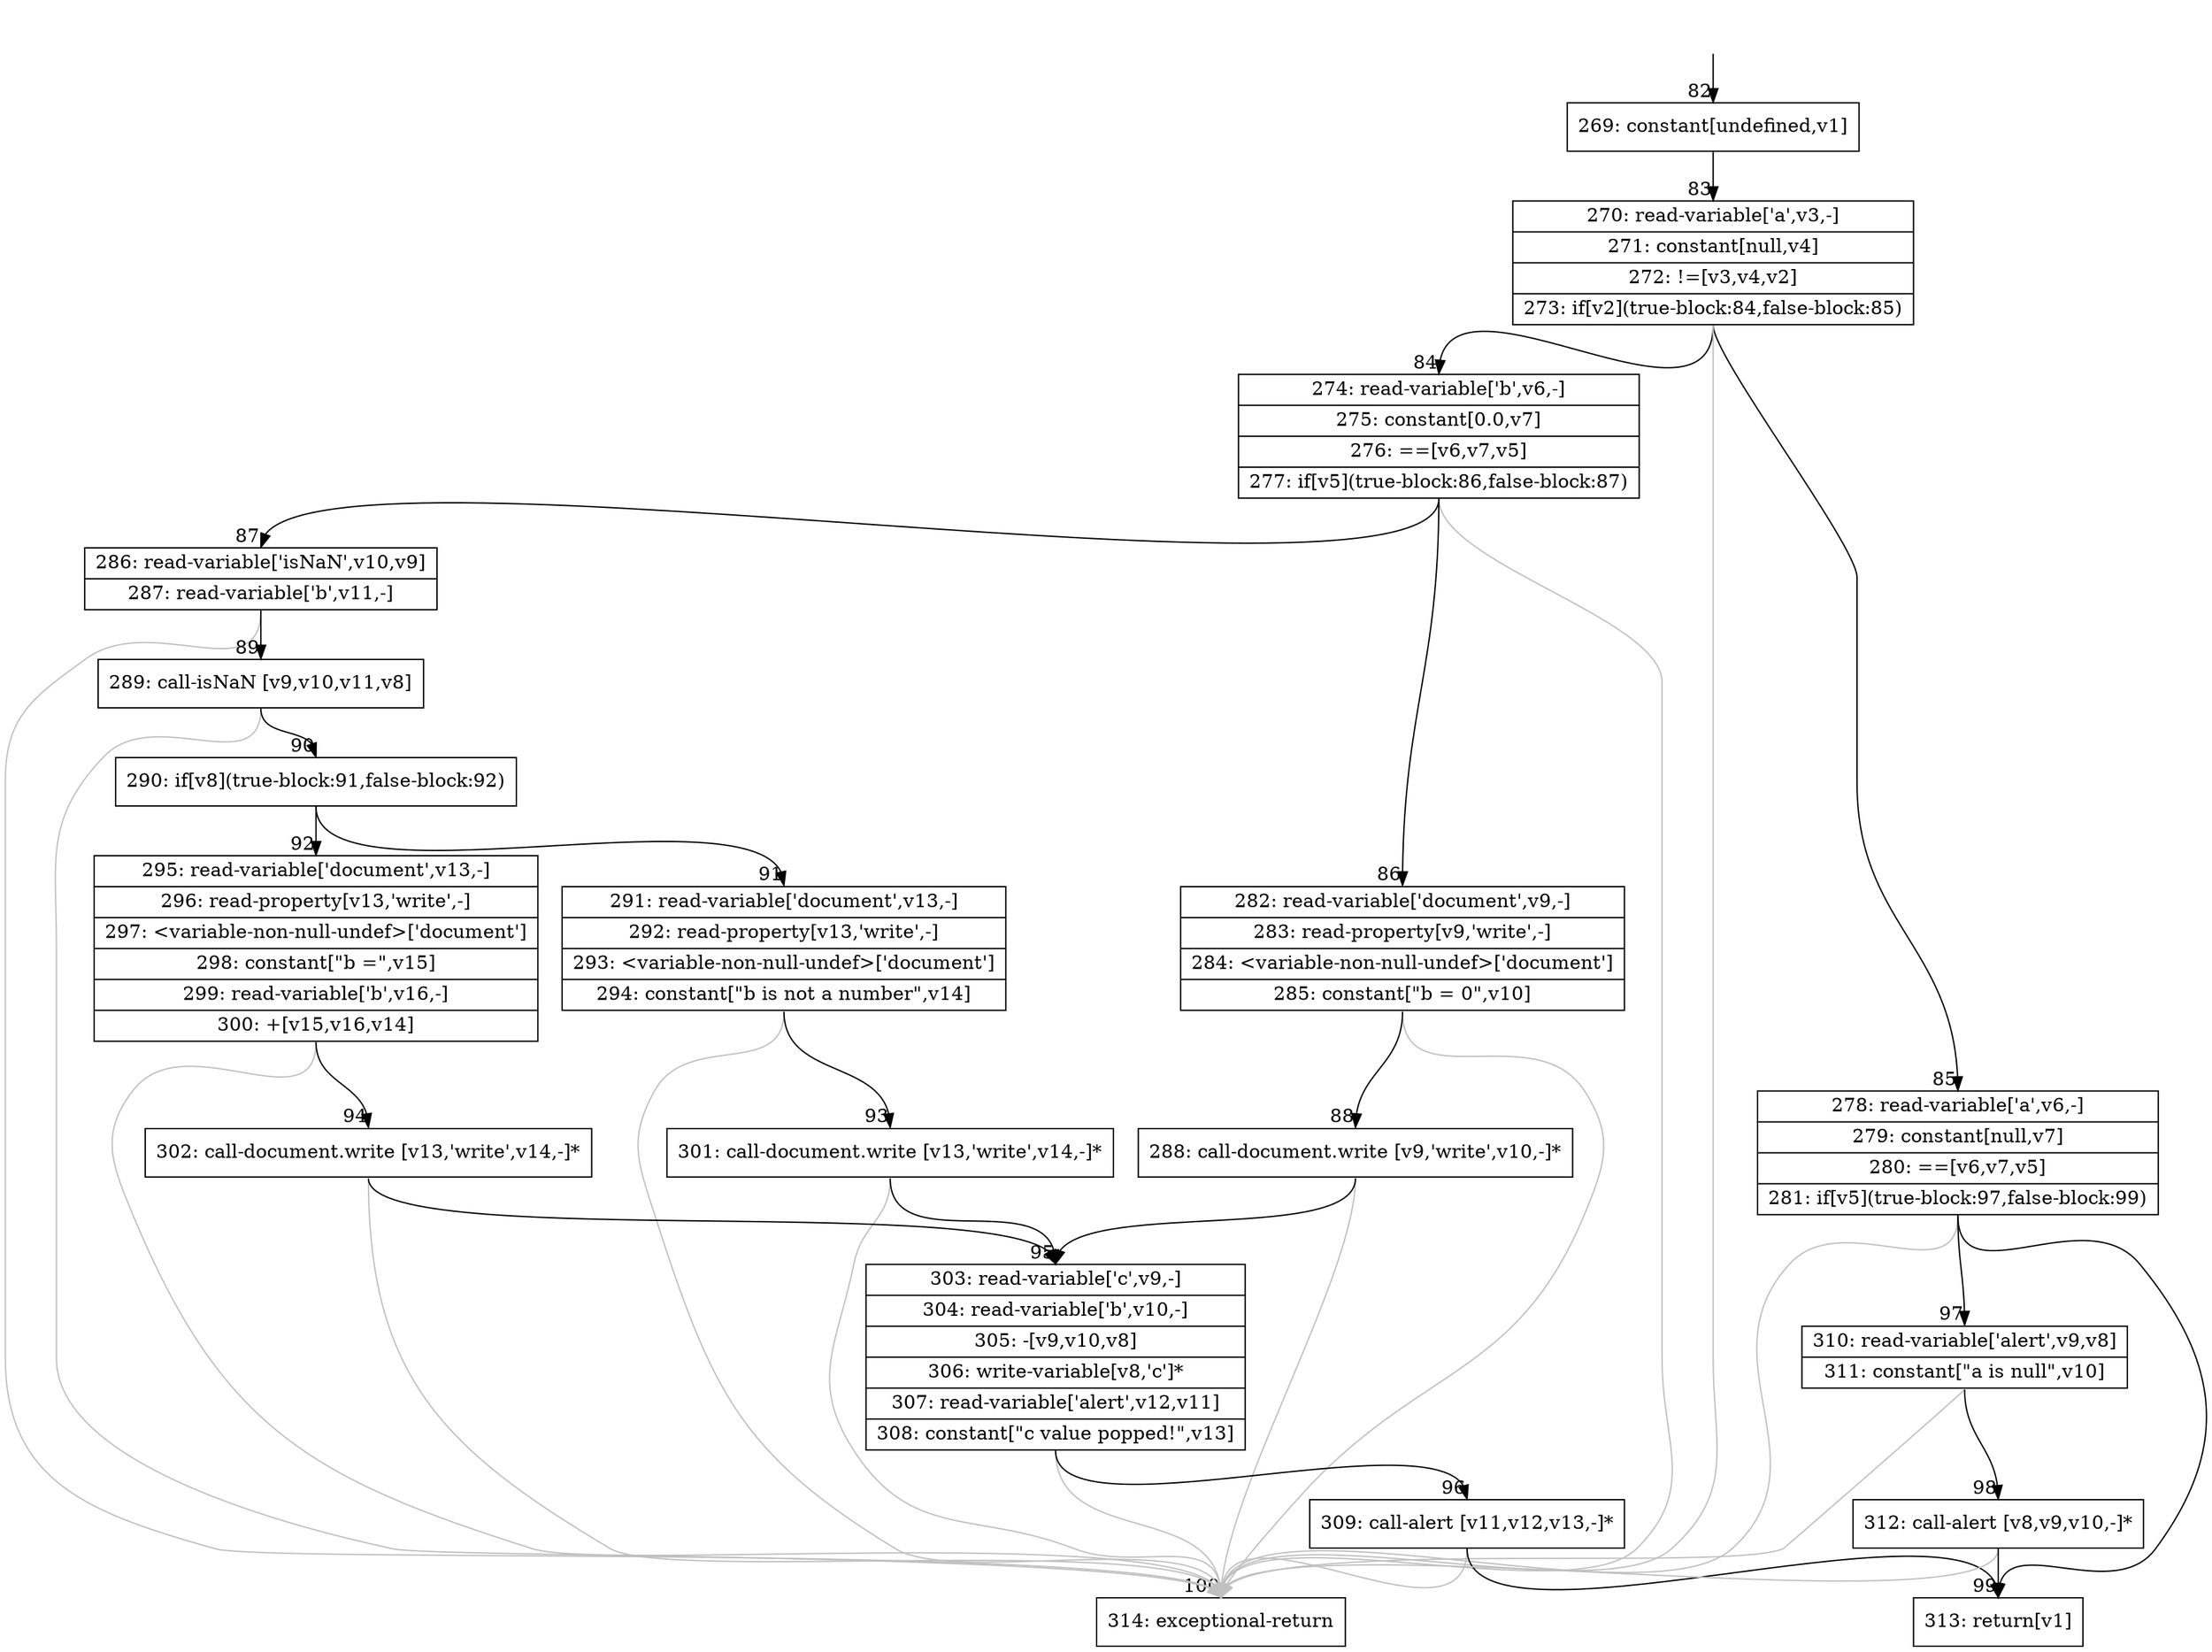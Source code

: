 digraph {
rankdir="TD"
BB_entry8[shape=none,label=""];
BB_entry8 -> BB82 [tailport=s, headport=n, headlabel="    82"]
BB82 [shape=record label="{269: constant[undefined,v1]}" ] 
BB82 -> BB83 [tailport=s, headport=n, headlabel="      83"]
BB83 [shape=record label="{270: read-variable['a',v3,-]|271: constant[null,v4]|272: !=[v3,v4,v2]|273: if[v2](true-block:84,false-block:85)}" ] 
BB83 -> BB84 [tailport=s, headport=n, headlabel="      84"]
BB83 -> BB85 [tailport=s, headport=n, headlabel="      85"]
BB83 -> BB100 [tailport=s, headport=n, color=gray, headlabel="      100"]
BB84 [shape=record label="{274: read-variable['b',v6,-]|275: constant[0.0,v7]|276: ==[v6,v7,v5]|277: if[v5](true-block:86,false-block:87)}" ] 
BB84 -> BB86 [tailport=s, headport=n, headlabel="      86"]
BB84 -> BB87 [tailport=s, headport=n, headlabel="      87"]
BB84 -> BB100 [tailport=s, headport=n, color=gray]
BB85 [shape=record label="{278: read-variable['a',v6,-]|279: constant[null,v7]|280: ==[v6,v7,v5]|281: if[v5](true-block:97,false-block:99)}" ] 
BB85 -> BB97 [tailport=s, headport=n, headlabel="      97"]
BB85 -> BB99 [tailport=s, headport=n, headlabel="      99"]
BB85 -> BB100 [tailport=s, headport=n, color=gray]
BB86 [shape=record label="{282: read-variable['document',v9,-]|283: read-property[v9,'write',-]|284: \<variable-non-null-undef\>['document']|285: constant[\"b = 0\",v10]}" ] 
BB86 -> BB88 [tailport=s, headport=n, headlabel="      88"]
BB86 -> BB100 [tailport=s, headport=n, color=gray]
BB87 [shape=record label="{286: read-variable['isNaN',v10,v9]|287: read-variable['b',v11,-]}" ] 
BB87 -> BB89 [tailport=s, headport=n, headlabel="      89"]
BB87 -> BB100 [tailport=s, headport=n, color=gray]
BB88 [shape=record label="{288: call-document.write [v9,'write',v10,-]*}" ] 
BB88 -> BB95 [tailport=s, headport=n, headlabel="      95"]
BB88 -> BB100 [tailport=s, headport=n, color=gray]
BB89 [shape=record label="{289: call-isNaN [v9,v10,v11,v8]}" ] 
BB89 -> BB90 [tailport=s, headport=n, headlabel="      90"]
BB89 -> BB100 [tailport=s, headport=n, color=gray]
BB90 [shape=record label="{290: if[v8](true-block:91,false-block:92)}" ] 
BB90 -> BB91 [tailport=s, headport=n, headlabel="      91"]
BB90 -> BB92 [tailport=s, headport=n, headlabel="      92"]
BB91 [shape=record label="{291: read-variable['document',v13,-]|292: read-property[v13,'write',-]|293: \<variable-non-null-undef\>['document']|294: constant[\"b is not a number\",v14]}" ] 
BB91 -> BB93 [tailport=s, headport=n, headlabel="      93"]
BB91 -> BB100 [tailport=s, headport=n, color=gray]
BB92 [shape=record label="{295: read-variable['document',v13,-]|296: read-property[v13,'write',-]|297: \<variable-non-null-undef\>['document']|298: constant[\"b =\",v15]|299: read-variable['b',v16,-]|300: +[v15,v16,v14]}" ] 
BB92 -> BB94 [tailport=s, headport=n, headlabel="      94"]
BB92 -> BB100 [tailport=s, headport=n, color=gray]
BB93 [shape=record label="{301: call-document.write [v13,'write',v14,-]*}" ] 
BB93 -> BB95 [tailport=s, headport=n]
BB93 -> BB100 [tailport=s, headport=n, color=gray]
BB94 [shape=record label="{302: call-document.write [v13,'write',v14,-]*}" ] 
BB94 -> BB95 [tailport=s, headport=n]
BB94 -> BB100 [tailport=s, headport=n, color=gray]
BB95 [shape=record label="{303: read-variable['c',v9,-]|304: read-variable['b',v10,-]|305: -[v9,v10,v8]|306: write-variable[v8,'c']*|307: read-variable['alert',v12,v11]|308: constant[\"c value popped!\",v13]}" ] 
BB95 -> BB96 [tailport=s, headport=n, headlabel="      96"]
BB95 -> BB100 [tailport=s, headport=n, color=gray]
BB96 [shape=record label="{309: call-alert [v11,v12,v13,-]*}" ] 
BB96 -> BB99 [tailport=s, headport=n]
BB96 -> BB100 [tailport=s, headport=n, color=gray]
BB97 [shape=record label="{310: read-variable['alert',v9,v8]|311: constant[\"a is null\",v10]}" ] 
BB97 -> BB98 [tailport=s, headport=n, headlabel="      98"]
BB97 -> BB100 [tailport=s, headport=n, color=gray]
BB98 [shape=record label="{312: call-alert [v8,v9,v10,-]*}" ] 
BB98 -> BB99 [tailport=s, headport=n]
BB98 -> BB100 [tailport=s, headport=n, color=gray]
BB99 [shape=record label="{313: return[v1]}" ] 
BB100 [shape=record label="{314: exceptional-return}" ] 
//#$~ 173
}
